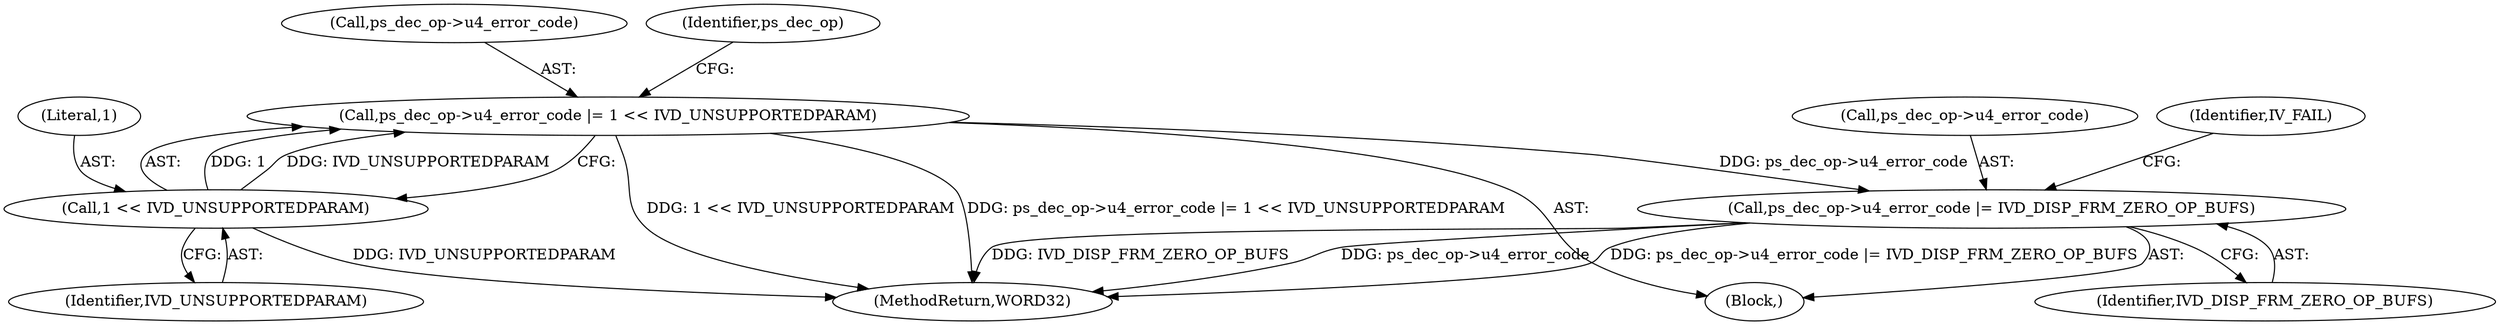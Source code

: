 digraph "0_Android_0b23c81c3dd9ec38f7e6806a3955fed1925541a0@pointer" {
"1000392" [label="(Call,ps_dec_op->u4_error_code |= 1 << IVD_UNSUPPORTEDPARAM)"];
"1000396" [label="(Call,1 << IVD_UNSUPPORTEDPARAM)"];
"1000399" [label="(Call,ps_dec_op->u4_error_code |= IVD_DISP_FRM_ZERO_OP_BUFS)"];
"1000396" [label="(Call,1 << IVD_UNSUPPORTEDPARAM)"];
"1000393" [label="(Call,ps_dec_op->u4_error_code)"];
"1000392" [label="(Call,ps_dec_op->u4_error_code |= 1 << IVD_UNSUPPORTEDPARAM)"];
"1000391" [label="(Block,)"];
"1000401" [label="(Identifier,ps_dec_op)"];
"1002226" [label="(MethodReturn,WORD32)"];
"1000403" [label="(Identifier,IVD_DISP_FRM_ZERO_OP_BUFS)"];
"1000398" [label="(Identifier,IVD_UNSUPPORTEDPARAM)"];
"1000397" [label="(Literal,1)"];
"1000399" [label="(Call,ps_dec_op->u4_error_code |= IVD_DISP_FRM_ZERO_OP_BUFS)"];
"1000405" [label="(Identifier,IV_FAIL)"];
"1000400" [label="(Call,ps_dec_op->u4_error_code)"];
"1000392" -> "1000391"  [label="AST: "];
"1000392" -> "1000396"  [label="CFG: "];
"1000393" -> "1000392"  [label="AST: "];
"1000396" -> "1000392"  [label="AST: "];
"1000401" -> "1000392"  [label="CFG: "];
"1000392" -> "1002226"  [label="DDG: 1 << IVD_UNSUPPORTEDPARAM"];
"1000392" -> "1002226"  [label="DDG: ps_dec_op->u4_error_code |= 1 << IVD_UNSUPPORTEDPARAM"];
"1000396" -> "1000392"  [label="DDG: 1"];
"1000396" -> "1000392"  [label="DDG: IVD_UNSUPPORTEDPARAM"];
"1000392" -> "1000399"  [label="DDG: ps_dec_op->u4_error_code"];
"1000396" -> "1000398"  [label="CFG: "];
"1000397" -> "1000396"  [label="AST: "];
"1000398" -> "1000396"  [label="AST: "];
"1000396" -> "1002226"  [label="DDG: IVD_UNSUPPORTEDPARAM"];
"1000399" -> "1000391"  [label="AST: "];
"1000399" -> "1000403"  [label="CFG: "];
"1000400" -> "1000399"  [label="AST: "];
"1000403" -> "1000399"  [label="AST: "];
"1000405" -> "1000399"  [label="CFG: "];
"1000399" -> "1002226"  [label="DDG: IVD_DISP_FRM_ZERO_OP_BUFS"];
"1000399" -> "1002226"  [label="DDG: ps_dec_op->u4_error_code"];
"1000399" -> "1002226"  [label="DDG: ps_dec_op->u4_error_code |= IVD_DISP_FRM_ZERO_OP_BUFS"];
}
